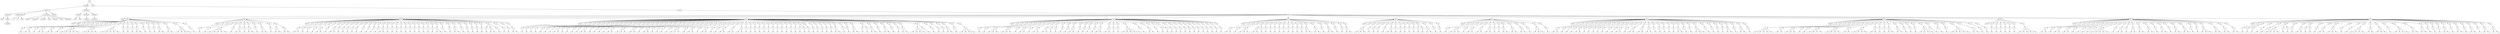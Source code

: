 digraph Tree {
	"t0" [label = "TEI"];
	"t1" [label = "teiHeader"];
	"t2" [label = "fileDesc"];
	"t3" [label = "titleStmt"];
	"t4" [label = "title"];
	"t5" [label = "author"];
	"t6" [label = "surname"];
	"t7" [label = "publicationStmt"];
	"t8" [label = "p"];
	"t9" [label = "p"];
	"t10" [label = "idno"];
	"t11" [label = "sourceDesc"];
	"t12" [label = "genre"];
	"t13" [label = "inspiration"];
	"t14" [label = "structure"];
	"t15" [label = "type"];
	"t16" [label = "periode"];
	"t17" [label = "taille"];
	"t18" [label = "permalien"];
	"t19" [label = "edStmt"];
	"t20" [label = "profileDesc"];
	"t21" [label = "creation"];
	"t22" [label = "date"];
	"t23" [label = "date"];
	"t24" [label = "langUsage"];
	"t25" [label = "language"];
	"t26" [label = "textClass"];
	"t27" [label = "keywords"];
	"t28" [label = "term"];
	"t29" [label = "text"];
	"t30" [label = "body"];
	"t31" [label = "div1"];
	"t32" [label = "head"];
	"t33" [label = "div2"];
	"t34" [label = "head"];
	"t35" [label = "sp"];
	"t36" [label = "p"];
	"t37" [label = "s"];
	"t38" [label = "sp"];
	"t39" [label = "p"];
	"t40" [label = "s"];
	"t41" [label = "s"];
	"t42" [label = "sp"];
	"t43" [label = "p"];
	"t44" [label = "s"];
	"t45" [label = "sp"];
	"t46" [label = "p"];
	"t47" [label = "s"];
	"t48" [label = "s"];
	"t49" [label = "sp"];
	"t50" [label = "p"];
	"t51" [label = "s"];
	"t52" [label = "s"];
	"t53" [label = "sp"];
	"t54" [label = "p"];
	"t55" [label = "s"];
	"t56" [label = "sp"];
	"t57" [label = "p"];
	"t58" [label = "s"];
	"t59" [label = "s"];
	"t60" [label = "s"];
	"t61" [label = "s"];
	"t62" [label = "s"];
	"t63" [label = "sp"];
	"t64" [label = "p"];
	"t65" [label = "s"];
	"t66" [label = "s"];
	"t67" [label = "s"];
	"t68" [label = "s"];
	"t69" [label = "sp"];
	"t70" [label = "p"];
	"t71" [label = "s"];
	"t72" [label = "s"];
	"t73" [label = "s"];
	"t74" [label = "s"];
	"t75" [label = "s"];
	"t76" [label = "sp"];
	"t77" [label = "p"];
	"t78" [label = "s"];
	"t79" [label = "sp"];
	"t80" [label = "p"];
	"t81" [label = "s"];
	"t82" [label = "sp"];
	"t83" [label = "p"];
	"t84" [label = "s"];
	"t85" [label = "sp"];
	"t86" [label = "p"];
	"t87" [label = "s"];
	"t88" [label = "s"];
	"t89" [label = "sp"];
	"t90" [label = "p"];
	"t91" [label = "s"];
	"t92" [label = "sp"];
	"t93" [label = "p"];
	"t94" [label = "s"];
	"t95" [label = "sp"];
	"t96" [label = "p"];
	"t97" [label = "s"];
	"t98" [label = "sp"];
	"t99" [label = "p"];
	"t100" [label = "s"];
	"t101" [label = "s"];
	"t102" [label = "sp"];
	"t103" [label = "p"];
	"t104" [label = "s"];
	"t105" [label = "s"];
	"t106" [label = "sp"];
	"t107" [label = "p"];
	"t108" [label = "s"];
	"t109" [label = "s"];
	"t110" [label = "s"];
	"t111" [label = "s"];
	"t112" [label = "sp"];
	"t113" [label = "p"];
	"t114" [label = "s"];
	"t115" [label = "div2"];
	"t116" [label = "head"];
	"t117" [label = "sp"];
	"t118" [label = "p"];
	"t119" [label = "s"];
	"t120" [label = "sp"];
	"t121" [label = "p"];
	"t122" [label = "s"];
	"t123" [label = "sp"];
	"t124" [label = "p"];
	"t125" [label = "s"];
	"t126" [label = "s"];
	"t127" [label = "s"];
	"t128" [label = "s"];
	"t129" [label = "s"];
	"t130" [label = "sp"];
	"t131" [label = "p"];
	"t132" [label = "s"];
	"t133" [label = "sp"];
	"t134" [label = "p"];
	"t135" [label = "s"];
	"t136" [label = "s"];
	"t137" [label = "sp"];
	"t138" [label = "p"];
	"t139" [label = "s"];
	"t140" [label = "sp"];
	"t141" [label = "p"];
	"t142" [label = "s"];
	"t143" [label = "s"];
	"t144" [label = "sp"];
	"t145" [label = "p"];
	"t146" [label = "s"];
	"t147" [label = "sp"];
	"t148" [label = "p"];
	"t149" [label = "s"];
	"t150" [label = "s"];
	"t151" [label = "sp"];
	"t152" [label = "p"];
	"t153" [label = "s"];
	"t154" [label = "sp"];
	"t155" [label = "p"];
	"t156" [label = "s"];
	"t157" [label = "s"];
	"t158" [label = "p"];
	"t159" [label = "s"];
	"t160" [label = "s"];
	"t161" [label = "div2"];
	"t162" [label = "head"];
	"t163" [label = "sp"];
	"t164" [label = "p"];
	"t165" [label = "s"];
	"t166" [label = "s"];
	"t167" [label = "sp"];
	"t168" [label = "p"];
	"t169" [label = "s"];
	"t170" [label = "sp"];
	"t171" [label = "p"];
	"t172" [label = "s"];
	"t173" [label = "sp"];
	"t174" [label = "p"];
	"t175" [label = "s"];
	"t176" [label = "sp"];
	"t177" [label = "p"];
	"t178" [label = "s"];
	"t179" [label = "s"];
	"t180" [label = "sp"];
	"t181" [label = "p"];
	"t182" [label = "s"];
	"t183" [label = "sp"];
	"t184" [label = "p"];
	"t185" [label = "s"];
	"t186" [label = "s"];
	"t187" [label = "sp"];
	"t188" [label = "p"];
	"t189" [label = "s"];
	"t190" [label = "sp"];
	"t191" [label = "p"];
	"t192" [label = "s"];
	"t193" [label = "sp"];
	"t194" [label = "p"];
	"t195" [label = "s"];
	"t196" [label = "sp"];
	"t197" [label = "p"];
	"t198" [label = "s"];
	"t199" [label = "sp"];
	"t200" [label = "p"];
	"t201" [label = "s"];
	"t202" [label = "sp"];
	"t203" [label = "p"];
	"t204" [label = "s"];
	"t205" [label = "sp"];
	"t206" [label = "p"];
	"t207" [label = "s"];
	"t208" [label = "sp"];
	"t209" [label = "p"];
	"t210" [label = "s"];
	"t211" [label = "sp"];
	"t212" [label = "p"];
	"t213" [label = "s"];
	"t214" [label = "sp"];
	"t215" [label = "p"];
	"t216" [label = "s"];
	"t217" [label = "s"];
	"t218" [label = "sp"];
	"t219" [label = "p"];
	"t220" [label = "s"];
	"t221" [label = "sp"];
	"t222" [label = "p"];
	"t223" [label = "s"];
	"t224" [label = "sp"];
	"t225" [label = "p"];
	"t226" [label = "s"];
	"t227" [label = "sp"];
	"t228" [label = "p"];
	"t229" [label = "s"];
	"t230" [label = "sp"];
	"t231" [label = "p"];
	"t232" [label = "s"];
	"t233" [label = "sp"];
	"t234" [label = "p"];
	"t235" [label = "s"];
	"t236" [label = "sp"];
	"t237" [label = "p"];
	"t238" [label = "s"];
	"t239" [label = "sp"];
	"t240" [label = "p"];
	"t241" [label = "s"];
	"t242" [label = "sp"];
	"t243" [label = "p"];
	"t244" [label = "s"];
	"t245" [label = "sp"];
	"t246" [label = "p"];
	"t247" [label = "s"];
	"t248" [label = "sp"];
	"t249" [label = "p"];
	"t250" [label = "s"];
	"t251" [label = "sp"];
	"t252" [label = "p"];
	"t253" [label = "s"];
	"t254" [label = "s"];
	"t255" [label = "sp"];
	"t256" [label = "p"];
	"t257" [label = "s"];
	"t258" [label = "sp"];
	"t259" [label = "p"];
	"t260" [label = "s"];
	"t261" [label = "sp"];
	"t262" [label = "p"];
	"t263" [label = "s"];
	"t264" [label = "s"];
	"t265" [label = "sp"];
	"t266" [label = "p"];
	"t267" [label = "s"];
	"t268" [label = "sp"];
	"t269" [label = "p"];
	"t270" [label = "s"];
	"t271" [label = "sp"];
	"t272" [label = "p"];
	"t273" [label = "s"];
	"t274" [label = "sp"];
	"t275" [label = "p"];
	"t276" [label = "s"];
	"t277" [label = "sp"];
	"t278" [label = "p"];
	"t279" [label = "s"];
	"t280" [label = "sp"];
	"t281" [label = "p"];
	"t282" [label = "s"];
	"t283" [label = "p"];
	"t284" [label = "s"];
	"t285" [label = "s"];
	"t286" [label = "p"];
	"t287" [label = "s"];
	"t288" [label = "sp"];
	"t289" [label = "p"];
	"t290" [label = "s"];
	"t291" [label = "sp"];
	"t292" [label = "p"];
	"t293" [label = "s"];
	"t294" [label = "sp"];
	"t295" [label = "p"];
	"t296" [label = "s"];
	"t297" [label = "s"];
	"t298" [label = "div2"];
	"t299" [label = "head"];
	"t300" [label = "sp"];
	"t301" [label = "p"];
	"t302" [label = "s"];
	"t303" [label = "sp"];
	"t304" [label = "p"];
	"t305" [label = "s"];
	"t306" [label = "sp"];
	"t307" [label = "p"];
	"t308" [label = "s"];
	"t309" [label = "sp"];
	"t310" [label = "p"];
	"t311" [label = "s"];
	"t312" [label = "sp"];
	"t313" [label = "p"];
	"t314" [label = "s"];
	"t315" [label = "sp"];
	"t316" [label = "p"];
	"t317" [label = "s"];
	"t318" [label = "sp"];
	"t319" [label = "p"];
	"t320" [label = "s"];
	"t321" [label = "sp"];
	"t322" [label = "p"];
	"t323" [label = "s"];
	"t324" [label = "s"];
	"t325" [label = "sp"];
	"t326" [label = "p"];
	"t327" [label = "s"];
	"t328" [label = "sp"];
	"t329" [label = "p"];
	"t330" [label = "s"];
	"t331" [label = "sp"];
	"t332" [label = "p"];
	"t333" [label = "s"];
	"t334" [label = "sp"];
	"t335" [label = "p"];
	"t336" [label = "s"];
	"t337" [label = "sp"];
	"t338" [label = "p"];
	"t339" [label = "s"];
	"t340" [label = "s"];
	"t341" [label = "sp"];
	"t342" [label = "p"];
	"t343" [label = "s"];
	"t344" [label = "sp"];
	"t345" [label = "p"];
	"t346" [label = "s"];
	"t347" [label = "sp"];
	"t348" [label = "p"];
	"t349" [label = "s"];
	"t350" [label = "sp"];
	"t351" [label = "p"];
	"t352" [label = "s"];
	"t353" [label = "sp"];
	"t354" [label = "p"];
	"t355" [label = "s"];
	"t356" [label = "s"];
	"t357" [label = "sp"];
	"t358" [label = "p"];
	"t359" [label = "s"];
	"t360" [label = "s"];
	"t361" [label = "s"];
	"t362" [label = "sp"];
	"t363" [label = "p"];
	"t364" [label = "s"];
	"t365" [label = "s"];
	"t366" [label = "sp"];
	"t367" [label = "p"];
	"t368" [label = "s"];
	"t369" [label = "sp"];
	"t370" [label = "p"];
	"t371" [label = "s"];
	"t372" [label = "s"];
	"t373" [label = "sp"];
	"t374" [label = "p"];
	"t375" [label = "s"];
	"t376" [label = "sp"];
	"t377" [label = "p"];
	"t378" [label = "s"];
	"t379" [label = "sp"];
	"t380" [label = "p"];
	"t381" [label = "s"];
	"t382" [label = "sp"];
	"t383" [label = "p"];
	"t384" [label = "s"];
	"t385" [label = "sp"];
	"t386" [label = "p"];
	"t387" [label = "s"];
	"t388" [label = "s"];
	"t389" [label = "s"];
	"t390" [label = "sp"];
	"t391" [label = "p"];
	"t392" [label = "s"];
	"t393" [label = "sp"];
	"t394" [label = "p"];
	"t395" [label = "s"];
	"t396" [label = "s"];
	"t397" [label = "sp"];
	"t398" [label = "p"];
	"t399" [label = "s"];
	"t400" [label = "sp"];
	"t401" [label = "p"];
	"t402" [label = "s"];
	"t403" [label = "s"];
	"t404" [label = "sp"];
	"t405" [label = "p"];
	"t406" [label = "s"];
	"t407" [label = "sp"];
	"t408" [label = "p"];
	"t409" [label = "s"];
	"t410" [label = "sp"];
	"t411" [label = "p"];
	"t412" [label = "s"];
	"t413" [label = "s"];
	"t414" [label = "sp"];
	"t415" [label = "p"];
	"t416" [label = "s"];
	"t417" [label = "s"];
	"t418" [label = "sp"];
	"t419" [label = "p"];
	"t420" [label = "s"];
	"t421" [label = "s"];
	"t422" [label = "sp"];
	"t423" [label = "p"];
	"t424" [label = "s"];
	"t425" [label = "sp"];
	"t426" [label = "p"];
	"t427" [label = "s"];
	"t428" [label = "sp"];
	"t429" [label = "p"];
	"t430" [label = "s"];
	"t431" [label = "sp"];
	"t432" [label = "p"];
	"t433" [label = "s"];
	"t434" [label = "sp"];
	"t435" [label = "p"];
	"t436" [label = "s"];
	"t437" [label = "sp"];
	"t438" [label = "p"];
	"t439" [label = "s"];
	"t440" [label = "sp"];
	"t441" [label = "p"];
	"t442" [label = "s"];
	"t443" [label = "sp"];
	"t444" [label = "p"];
	"t445" [label = "s"];
	"t446" [label = "sp"];
	"t447" [label = "p"];
	"t448" [label = "s"];
	"t449" [label = "sp"];
	"t450" [label = "p"];
	"t451" [label = "s"];
	"t452" [label = "sp"];
	"t453" [label = "p"];
	"t454" [label = "s"];
	"t455" [label = "sp"];
	"t456" [label = "p"];
	"t457" [label = "s"];
	"t458" [label = "sp"];
	"t459" [label = "p"];
	"t460" [label = "s"];
	"t461" [label = "p"];
	"t462" [label = "s"];
	"t463" [label = "sp"];
	"t464" [label = "p"];
	"t465" [label = "s"];
	"t466" [label = "sp"];
	"t467" [label = "p"];
	"t468" [label = "s"];
	"t469" [label = "sp"];
	"t470" [label = "p"];
	"t471" [label = "s"];
	"t472" [label = "sp"];
	"t473" [label = "p"];
	"t474" [label = "s"];
	"t475" [label = "sp"];
	"t476" [label = "p"];
	"t477" [label = "s"];
	"t478" [label = "sp"];
	"t479" [label = "p"];
	"t480" [label = "s"];
	"t481" [label = "sp"];
	"t482" [label = "p"];
	"t483" [label = "s"];
	"t484" [label = "s"];
	"t485" [label = "sp"];
	"t486" [label = "p"];
	"t487" [label = "s"];
	"t488" [label = "sp"];
	"t489" [label = "p"];
	"t490" [label = "s"];
	"t491" [label = "sp"];
	"t492" [label = "p"];
	"t493" [label = "s"];
	"t494" [label = "s"];
	"t495" [label = "sp"];
	"t496" [label = "p"];
	"t497" [label = "s"];
	"t498" [label = "p"];
	"t499" [label = "s"];
	"t500" [label = "sp"];
	"t501" [label = "p"];
	"t502" [label = "s"];
	"t503" [label = "s"];
	"t504" [label = "sp"];
	"t505" [label = "p"];
	"t506" [label = "s"];
	"t507" [label = "sp"];
	"t508" [label = "p"];
	"t509" [label = "s"];
	"t510" [label = "s"];
	"t511" [label = "sp"];
	"t512" [label = "p"];
	"t513" [label = "s"];
	"t514" [label = "sp"];
	"t515" [label = "p"];
	"t516" [label = "s"];
	"t517" [label = "sp"];
	"t518" [label = "p"];
	"t519" [label = "s"];
	"t520" [label = "s"];
	"t521" [label = "sp"];
	"t522" [label = "p"];
	"t523" [label = "s"];
	"t524" [label = "s"];
	"t525" [label = "s"];
	"t526" [label = "s"];
	"t527" [label = "p"];
	"t528" [label = "s"];
	"t529" [label = "sp"];
	"t530" [label = "p"];
	"t531" [label = "s"];
	"t532" [label = "sp"];
	"t533" [label = "p"];
	"t534" [label = "s"];
	"t535" [label = "sp"];
	"t536" [label = "p"];
	"t537" [label = "s"];
	"t538" [label = "sp"];
	"t539" [label = "p"];
	"t540" [label = "s"];
	"t541" [label = "s"];
	"t542" [label = "sp"];
	"t543" [label = "p"];
	"t544" [label = "s"];
	"t545" [label = "sp"];
	"t546" [label = "p"];
	"t547" [label = "s"];
	"t548" [label = "s"];
	"t549" [label = "s"];
	"t550" [label = "s"];
	"t551" [label = "div2"];
	"t552" [label = "head"];
	"t553" [label = "sp"];
	"t554" [label = "p"];
	"t555" [label = "s"];
	"t556" [label = "sp"];
	"t557" [label = "p"];
	"t558" [label = "s"];
	"t559" [label = "sp"];
	"t560" [label = "p"];
	"t561" [label = "s"];
	"t562" [label = "s"];
	"t563" [label = "s"];
	"t564" [label = "sp"];
	"t565" [label = "p"];
	"t566" [label = "s"];
	"t567" [label = "s"];
	"t568" [label = "s"];
	"t569" [label = "sp"];
	"t570" [label = "p"];
	"t571" [label = "s"];
	"t572" [label = "sp"];
	"t573" [label = "p"];
	"t574" [label = "s"];
	"t575" [label = "s"];
	"t576" [label = "sp"];
	"t577" [label = "p"];
	"t578" [label = "s"];
	"t579" [label = "sp"];
	"t580" [label = "p"];
	"t581" [label = "s"];
	"t582" [label = "s"];
	"t583" [label = "sp"];
	"t584" [label = "p"];
	"t585" [label = "s"];
	"t586" [label = "s"];
	"t587" [label = "sp"];
	"t588" [label = "p"];
	"t589" [label = "s"];
	"t590" [label = "p"];
	"t591" [label = "s"];
	"t592" [label = "sp"];
	"t593" [label = "p"];
	"t594" [label = "s"];
	"t595" [label = "sp"];
	"t596" [label = "p"];
	"t597" [label = "s"];
	"t598" [label = "sp"];
	"t599" [label = "p"];
	"t600" [label = "s"];
	"t601" [label = "s"];
	"t602" [label = "sp"];
	"t603" [label = "p"];
	"t604" [label = "s"];
	"t605" [label = "sp"];
	"t606" [label = "p"];
	"t607" [label = "s"];
	"t608" [label = "sp"];
	"t609" [label = "p"];
	"t610" [label = "s"];
	"t611" [label = "sp"];
	"t612" [label = "p"];
	"t613" [label = "s"];
	"t614" [label = "sp"];
	"t615" [label = "p"];
	"t616" [label = "s"];
	"t617" [label = "s"];
	"t618" [label = "sp"];
	"t619" [label = "p"];
	"t620" [label = "s"];
	"t621" [label = "s"];
	"t622" [label = "sp"];
	"t623" [label = "p"];
	"t624" [label = "s"];
	"t625" [label = "sp"];
	"t626" [label = "p"];
	"t627" [label = "s"];
	"t628" [label = "sp"];
	"t629" [label = "p"];
	"t630" [label = "s"];
	"t631" [label = "s"];
	"t632" [label = "s"];
	"t633" [label = "s"];
	"t634" [label = "s"];
	"t635" [label = "sp"];
	"t636" [label = "p"];
	"t637" [label = "s"];
	"t638" [label = "sp"];
	"t639" [label = "p"];
	"t640" [label = "s"];
	"t641" [label = "s"];
	"t642" [label = "sp"];
	"t643" [label = "p"];
	"t644" [label = "s"];
	"t645" [label = "sp"];
	"t646" [label = "p"];
	"t647" [label = "s"];
	"t648" [label = "sp"];
	"t649" [label = "p"];
	"t650" [label = "s"];
	"t651" [label = "sp"];
	"t652" [label = "p"];
	"t653" [label = "s"];
	"t654" [label = "sp"];
	"t655" [label = "p"];
	"t656" [label = "s"];
	"t657" [label = "sp"];
	"t658" [label = "p"];
	"t659" [label = "s"];
	"t660" [label = "sp"];
	"t661" [label = "p"];
	"t662" [label = "s"];
	"t663" [label = "sp"];
	"t664" [label = "p"];
	"t665" [label = "s"];
	"t666" [label = "sp"];
	"t667" [label = "p"];
	"t668" [label = "s"];
	"t669" [label = "sp"];
	"t670" [label = "p"];
	"t671" [label = "s"];
	"t672" [label = "sp"];
	"t673" [label = "p"];
	"t674" [label = "s"];
	"t675" [label = "sp"];
	"t676" [label = "p"];
	"t677" [label = "s"];
	"t678" [label = "sp"];
	"t679" [label = "p"];
	"t680" [label = "s"];
	"t681" [label = "sp"];
	"t682" [label = "p"];
	"t683" [label = "s"];
	"t684" [label = "sp"];
	"t685" [label = "p"];
	"t686" [label = "s"];
	"t687" [label = "div2"];
	"t688" [label = "head"];
	"t689" [label = "sp"];
	"t690" [label = "p"];
	"t691" [label = "s"];
	"t692" [label = "s"];
	"t693" [label = "sp"];
	"t694" [label = "p"];
	"t695" [label = "s"];
	"t696" [label = "sp"];
	"t697" [label = "p"];
	"t698" [label = "s"];
	"t699" [label = "s"];
	"t700" [label = "s"];
	"t701" [label = "sp"];
	"t702" [label = "p"];
	"t703" [label = "s"];
	"t704" [label = "s"];
	"t705" [label = "p"];
	"t706" [label = "s"];
	"t707" [label = "sp"];
	"t708" [label = "p"];
	"t709" [label = "s"];
	"t710" [label = "sp"];
	"t711" [label = "p"];
	"t712" [label = "s"];
	"t713" [label = "sp"];
	"t714" [label = "p"];
	"t715" [label = "s"];
	"t716" [label = "sp"];
	"t717" [label = "p"];
	"t718" [label = "s"];
	"t719" [label = "sp"];
	"t720" [label = "p"];
	"t721" [label = "s"];
	"t722" [label = "sp"];
	"t723" [label = "p"];
	"t724" [label = "s"];
	"t725" [label = "sp"];
	"t726" [label = "p"];
	"t727" [label = "s"];
	"t728" [label = "sp"];
	"t729" [label = "p"];
	"t730" [label = "s"];
	"t731" [label = "sp"];
	"t732" [label = "p"];
	"t733" [label = "s"];
	"t734" [label = "sp"];
	"t735" [label = "p"];
	"t736" [label = "s"];
	"t737" [label = "s"];
	"t738" [label = "sp"];
	"t739" [label = "p"];
	"t740" [label = "s"];
	"t741" [label = "s"];
	"t742" [label = "sp"];
	"t743" [label = "p"];
	"t744" [label = "s"];
	"t745" [label = "sp"];
	"t746" [label = "p"];
	"t747" [label = "s"];
	"t748" [label = "s"];
	"t749" [label = "sp"];
	"t750" [label = "p"];
	"t751" [label = "s"];
	"t752" [label = "sp"];
	"t753" [label = "p"];
	"t754" [label = "s"];
	"t755" [label = "sp"];
	"t756" [label = "p"];
	"t757" [label = "s"];
	"t758" [label = "s"];
	"t759" [label = "div2"];
	"t760" [label = "head"];
	"t761" [label = "sp"];
	"t762" [label = "p"];
	"t763" [label = "s"];
	"t764" [label = "s"];
	"t765" [label = "s"];
	"t766" [label = "sp"];
	"t767" [label = "p"];
	"t768" [label = "s"];
	"t769" [label = "sp"];
	"t770" [label = "p"];
	"t771" [label = "s"];
	"t772" [label = "sp"];
	"t773" [label = "p"];
	"t774" [label = "s"];
	"t775" [label = "sp"];
	"t776" [label = "p"];
	"t777" [label = "s"];
	"t778" [label = "sp"];
	"t779" [label = "p"];
	"t780" [label = "s"];
	"t781" [label = "s"];
	"t782" [label = "sp"];
	"t783" [label = "p"];
	"t784" [label = "s"];
	"t785" [label = "sp"];
	"t786" [label = "p"];
	"t787" [label = "s"];
	"t788" [label = "sp"];
	"t789" [label = "p"];
	"t790" [label = "s"];
	"t791" [label = "sp"];
	"t792" [label = "p"];
	"t793" [label = "s"];
	"t794" [label = "sp"];
	"t795" [label = "p"];
	"t796" [label = "s"];
	"t797" [label = "sp"];
	"t798" [label = "p"];
	"t799" [label = "s"];
	"t800" [label = "p"];
	"t801" [label = "s"];
	"t802" [label = "sp"];
	"t803" [label = "p"];
	"t804" [label = "s"];
	"t805" [label = "s"];
	"t806" [label = "sp"];
	"t807" [label = "p"];
	"t808" [label = "s"];
	"t809" [label = "sp"];
	"t810" [label = "p"];
	"t811" [label = "s"];
	"t812" [label = "div2"];
	"t813" [label = "head"];
	"t814" [label = "sp"];
	"t815" [label = "p"];
	"t816" [label = "s"];
	"t817" [label = "sp"];
	"t818" [label = "p"];
	"t819" [label = "s"];
	"t820" [label = "s"];
	"t821" [label = "s"];
	"t822" [label = "sp"];
	"t823" [label = "p"];
	"t824" [label = "s"];
	"t825" [label = "sp"];
	"t826" [label = "p"];
	"t827" [label = "s"];
	"t828" [label = "s"];
	"t829" [label = "sp"];
	"t830" [label = "p"];
	"t831" [label = "s"];
	"t832" [label = "s"];
	"t833" [label = "sp"];
	"t834" [label = "p"];
	"t835" [label = "s"];
	"t836" [label = "s"];
	"t837" [label = "sp"];
	"t838" [label = "p"];
	"t839" [label = "s"];
	"t840" [label = "sp"];
	"t841" [label = "p"];
	"t842" [label = "s"];
	"t843" [label = "sp"];
	"t844" [label = "p"];
	"t845" [label = "s"];
	"t846" [label = "s"];
	"t847" [label = "sp"];
	"t848" [label = "p"];
	"t849" [label = "s"];
	"t850" [label = "s"];
	"t851" [label = "sp"];
	"t852" [label = "p"];
	"t853" [label = "s"];
	"t854" [label = "s"];
	"t855" [label = "sp"];
	"t856" [label = "p"];
	"t857" [label = "s"];
	"t858" [label = "sp"];
	"t859" [label = "p"];
	"t860" [label = "s"];
	"t861" [label = "s"];
	"t862" [label = "s"];
	"t863" [label = "sp"];
	"t864" [label = "p"];
	"t865" [label = "s"];
	"t866" [label = "div2"];
	"t867" [label = "head"];
	"t868" [label = "sp"];
	"t869" [label = "p"];
	"t870" [label = "s"];
	"t871" [label = "s"];
	"t872" [label = "sp"];
	"t873" [label = "p"];
	"t874" [label = "s"];
	"t875" [label = "sp"];
	"t876" [label = "p"];
	"t877" [label = "s"];
	"t878" [label = "sp"];
	"t879" [label = "p"];
	"t880" [label = "s"];
	"t881" [label = "sp"];
	"t882" [label = "p"];
	"t883" [label = "s"];
	"t884" [label = "s"];
	"t885" [label = "sp"];
	"t886" [label = "p"];
	"t887" [label = "s"];
	"t888" [label = "sp"];
	"t889" [label = "p"];
	"t890" [label = "s"];
	"t891" [label = "sp"];
	"t892" [label = "p"];
	"t893" [label = "s"];
	"t894" [label = "sp"];
	"t895" [label = "p"];
	"t896" [label = "s"];
	"t897" [label = "sp"];
	"t898" [label = "p"];
	"t899" [label = "s"];
	"t900" [label = "sp"];
	"t901" [label = "p"];
	"t902" [label = "s"];
	"t903" [label = "sp"];
	"t904" [label = "p"];
	"t905" [label = "s"];
	"t906" [label = "sp"];
	"t907" [label = "p"];
	"t908" [label = "s"];
	"t909" [label = "s"];
	"t910" [label = "sp"];
	"t911" [label = "p"];
	"t912" [label = "s"];
	"t913" [label = "sp"];
	"t914" [label = "p"];
	"t915" [label = "s"];
	"t916" [label = "s"];
	"t917" [label = "sp"];
	"t918" [label = "p"];
	"t919" [label = "s"];
	"t920" [label = "s"];
	"t921" [label = "sp"];
	"t922" [label = "p"];
	"t923" [label = "s"];
	"t924" [label = "s"];
	"t925" [label = "sp"];
	"t926" [label = "p"];
	"t927" [label = "s"];
	"t928" [label = "sp"];
	"t929" [label = "p"];
	"t930" [label = "s"];
	"t931" [label = "sp"];
	"t932" [label = "p"];
	"t933" [label = "s"];
	"t934" [label = "sp"];
	"t935" [label = "p"];
	"t936" [label = "s"];
	"t937" [label = "sp"];
	"t938" [label = "p"];
	"t939" [label = "s"];
	"t940" [label = "sp"];
	"t941" [label = "p"];
	"t942" [label = "s"];
	"t943" [label = "s"];
	"t944" [label = "sp"];
	"t945" [label = "p"];
	"t946" [label = "s"];
	"t947" [label = "sp"];
	"t948" [label = "p"];
	"t949" [label = "s"];
	"t950" [label = "sp"];
	"t951" [label = "p"];
	"t952" [label = "s"];
	"t953" [label = "s"];
	"t954" [label = "s"];
	"t955" [label = "sp"];
	"t956" [label = "p"];
	"t957" [label = "s"];
	"t958" [label = "sp"];
	"t959" [label = "p"];
	"t960" [label = "s"];
	"t961" [label = "sp"];
	"t962" [label = "p"];
	"t963" [label = "s"];
	"t964" [label = "sp"];
	"t965" [label = "p"];
	"t966" [label = "s"];
	"t967" [label = "sp"];
	"t968" [label = "p"];
	"t969" [label = "s"];
	"t970" [label = "s"];
	"t971" [label = "sp"];
	"t972" [label = "p"];
	"t973" [label = "s"];
	"t974" [label = "sp"];
	"t975" [label = "p"];
	"t976" [label = "s"];
	"t977" [label = "s"];
	"t978" [label = "sp"];
	"t979" [label = "p"];
	"t980" [label = "s"];
	"t981" [label = "div2"];
	"t982" [label = "head"];
	"t983" [label = "sp"];
	"t984" [label = "p"];
	"t985" [label = "s"];
	"t986" [label = "s"];
	"t987" [label = "s"];
	"t988" [label = "s"];
	"t989" [label = "s"];
	"t990" [label = "sp"];
	"t991" [label = "p"];
	"t992" [label = "s"];
	"t993" [label = "s"];
	"t994" [label = "sp"];
	"t995" [label = "p"];
	"t996" [label = "s"];
	"t997" [label = "s"];
	"t998" [label = "s"];
	"t999" [label = "sp"];
	"t1000" [label = "p"];
	"t1001" [label = "s"];
	"t1002" [label = "sp"];
	"t1003" [label = "p"];
	"t1004" [label = "s"];
	"t1005" [label = "sp"];
	"t1006" [label = "p"];
	"t1007" [label = "s"];
	"t1008" [label = "s"];
	"t1009" [label = "s"];
	"t1010" [label = "s"];
	"t1011" [label = "sp"];
	"t1012" [label = "p"];
	"t1013" [label = "s"];
	"t1014" [label = "s"];
	"t1015" [label = "s"];
	"t1016" [label = "s"];
	"t1017" [label = "sp"];
	"t1018" [label = "p"];
	"t1019" [label = "s"];
	"t1020" [label = "s"];
	"t1021" [label = "sp"];
	"t1022" [label = "p"];
	"t1023" [label = "s"];
	"t1024" [label = "s"];
	"t1025" [label = "s"];
	"t1026" [label = "s"];
	"t1027" [label = "sp"];
	"t1028" [label = "p"];
	"t1029" [label = "s"];
	"t1030" [label = "s"];
	"t1031" [label = "sp"];
	"t1032" [label = "p"];
	"t1033" [label = "s"];
	"t1034" [label = "sp"];
	"t1035" [label = "p"];
	"t1036" [label = "s"];
	"t1037" [label = "sp"];
	"t1038" [label = "p"];
	"t1039" [label = "s"];
	"t1040" [label = "s"];
	"t1041" [label = "sp"];
	"t1042" [label = "p"];
	"t1043" [label = "s"];
	"t1044" [label = "s"];
	"t1045" [label = "sp"];
	"t1046" [label = "p"];
	"t1047" [label = "s"];
	"t1048" [label = "sp"];
	"t1049" [label = "p"];
	"t1050" [label = "s"];
	"t1051" [label = "sp"];
	"t1052" [label = "p"];
	"t1053" [label = "s"];
	"t1054" [label = "sp"];
	"t1055" [label = "p"];
	"t1056" [label = "s"];
	"t1057" [label = "s"];
	"t1058" [label = "s"];
	"t1059" [label = "s"];
	"t1060" [label = "sp"];
	"t1061" [label = "p"];
	"t1062" [label = "s"];
	"t1063" [label = "sp"];
	"t1064" [label = "p"];
	"t1065" [label = "s"];
	"t1066" [label = "sp"];
	"t1067" [label = "p"];
	"t1068" [label = "s"];
	"t1069" [label = "sp"];
	"t1070" [label = "p"];
	"t1071" [label = "s"];
	"t1072" [label = "s"];
	"t1073" [label = "s"];
	"t1074" [label = "s"];
	"t1075" [label = "s"];
	"t1076" [label = "sp"];
	"t1077" [label = "p"];
	"t1078" [label = "s"];
	"t1079" [label = "s"];
	"t1080" [label = "sp"];
	"t1081" [label = "p"];
	"t1082" [label = "s"];
	"t1083" [label = "sp"];
	"t1084" [label = "p"];
	"t1085" [label = "s"];
	"t1086" [label = "div2"];
	"t1087" [label = "head"];
	"t1088" [label = "sp"];
	"t1089" [label = "p"];
	"t1090" [label = "s"];
	"t1091" [label = "sp"];
	"t1092" [label = "p"];
	"t1093" [label = "s"];
	"t1094" [label = "sp"];
	"t1095" [label = "p"];
	"t1096" [label = "s"];
	"t1097" [label = "sp"];
	"t1098" [label = "p"];
	"t1099" [label = "s"];
	"t1100" [label = "sp"];
	"t1101" [label = "p"];
	"t1102" [label = "s"];
	"t1103" [label = "sp"];
	"t1104" [label = "p"];
	"t1105" [label = "s"];
	"t1106" [label = "sp"];
	"t1107" [label = "p"];
	"t1108" [label = "s"];
	"t1109" [label = "s"];
	"t1110" [label = "s"];
	"t1111" [label = "s"];
	"t1112" [label = "s"];
	"t1113" [label = "div2"];
	"t1114" [label = "head"];
	"t1115" [label = "sp"];
	"t1116" [label = "p"];
	"t1117" [label = "s"];
	"t1118" [label = "s"];
	"t1119" [label = "sp"];
	"t1120" [label = "p"];
	"t1121" [label = "s"];
	"t1122" [label = "sp"];
	"t1123" [label = "p"];
	"t1124" [label = "s"];
	"t1125" [label = "s"];
	"t1126" [label = "sp"];
	"t1127" [label = "p"];
	"t1128" [label = "s"];
	"t1129" [label = "s"];
	"t1130" [label = "sp"];
	"t1131" [label = "p"];
	"t1132" [label = "s"];
	"t1133" [label = "sp"];
	"t1134" [label = "p"];
	"t1135" [label = "s"];
	"t1136" [label = "sp"];
	"t1137" [label = "p"];
	"t1138" [label = "s"];
	"t1139" [label = "sp"];
	"t1140" [label = "p"];
	"t1141" [label = "s"];
	"t1142" [label = "sp"];
	"t1143" [label = "p"];
	"t1144" [label = "s"];
	"t1145" [label = "s"];
	"t1146" [label = "s"];
	"t1147" [label = "s"];
	"t1148" [label = "s"];
	"t1149" [label = "sp"];
	"t1150" [label = "p"];
	"t1151" [label = "s"];
	"t1152" [label = "sp"];
	"t1153" [label = "p"];
	"t1154" [label = "s"];
	"t1155" [label = "s"];
	"t1156" [label = "sp"];
	"t1157" [label = "p"];
	"t1158" [label = "s"];
	"t1159" [label = "sp"];
	"t1160" [label = "p"];
	"t1161" [label = "s"];
	"t1162" [label = "s"];
	"t1163" [label = "sp"];
	"t1164" [label = "p"];
	"t1165" [label = "s"];
	"t1166" [label = "s"];
	"t1167" [label = "sp"];
	"t1168" [label = "p"];
	"t1169" [label = "s"];
	"t1170" [label = "s"];
	"t1171" [label = "sp"];
	"t1172" [label = "p"];
	"t1173" [label = "s"];
	"t1174" [label = "sp"];
	"t1175" [label = "p"];
	"t1176" [label = "s"];
	"t1177" [label = "s"];
	"t1178" [label = "sp"];
	"t1179" [label = "p"];
	"t1180" [label = "s"];
	"t1181" [label = "sp"];
	"t1182" [label = "p"];
	"t1183" [label = "s"];
	"t1184" [label = "s"];
	"t1185" [label = "sp"];
	"t1186" [label = "p"];
	"t1187" [label = "s"];
	"t1188" [label = "s"];
	"t1189" [label = "sp"];
	"t1190" [label = "p"];
	"t1191" [label = "s"];
	"t1192" [label = "sp"];
	"t1193" [label = "p"];
	"t1194" [label = "s"];
	"t1195" [label = "sp"];
	"t1196" [label = "p"];
	"t1197" [label = "s"];
	"t1198" [label = "s"];
	"t1199" [label = "s"];
	"t1200" [label = "sp"];
	"t1201" [label = "p"];
	"t1202" [label = "s"];
	"t1203" [label = "s"];
	"t1204" [label = "sp"];
	"t1205" [label = "p"];
	"t1206" [label = "s"];
	"t1207" [label = "s"];
	"t1208" [label = "sp"];
	"t1209" [label = "p"];
	"t1210" [label = "s"];
	"t1211" [label = "s"];
	"t1212" [label = "div2"];
	"t1213" [label = "head"];
	"t1214" [label = "sp"];
	"t1215" [label = "p"];
	"t1216" [label = "s"];
	"t1217" [label = "sp"];
	"t1218" [label = "p"];
	"t1219" [label = "s"];
	"t1220" [label = "p"];
	"t1221" [label = "s"];
	"t1222" [label = "sp"];
	"t1223" [label = "p"];
	"t1224" [label = "s"];
	"t1225" [label = "sp"];
	"t1226" [label = "p"];
	"t1227" [label = "s"];
	"t1228" [label = "sp"];
	"t1229" [label = "p"];
	"t1230" [label = "s"];
	"t1231" [label = "s"];
	"t1232" [label = "s"];
	"t1233" [label = "s"];
	"t1234" [label = "p"];
	"t1235" [label = "s"];
	"t1236" [label = "p"];
	"t1237" [label = "s"];
	"t1238" [label = "sp"];
	"t1239" [label = "p"];
	"t1240" [label = "s"];
	"t1241" [label = "sp"];
	"t1242" [label = "p"];
	"t1243" [label = "s"];
	"t1244" [label = "s"];
	"t1245" [label = "sp"];
	"t1246" [label = "p"];
	"t1247" [label = "s"];
	"t1248" [label = "p"];
	"t1249" [label = "s"];
	"t1250" [label = "sp"];
	"t1251" [label = "p"];
	"t1252" [label = "s"];
	"t1253" [label = "sp"];
	"t1254" [label = "p"];
	"t1255" [label = "s"];
	"t1256" [label = "s"];
	"t1257" [label = "sp"];
	"t1258" [label = "p"];
	"t1259" [label = "s"];
	"t1260" [label = "s"];
	"t1261" [label = "s"];
	"t1262" [label = "sp"];
	"t1263" [label = "p"];
	"t1264" [label = "s"];
	"t1265" [label = "sp"];
	"t1266" [label = "p"];
	"t1267" [label = "s"];
	"t1268" [label = "sp"];
	"t1269" [label = "p"];
	"t1270" [label = "s"];
	"t1271" [label = "s"];
	"t1272" [label = "s"];
	"t1273" [label = "s"];
	"t1274" [label = "sp"];
	"t1275" [label = "p"];
	"t1276" [label = "s"];
	"t1277" [label = "s"];
	"t1278" [label = "sp"];
	"t1279" [label = "p"];
	"t1280" [label = "s"];
	"t1281" [label = "s"];
	"t1282" [label = "s"];
	"t1283" [label = "sp"];
	"t1284" [label = "p"];
	"t1285" [label = "s"];
	"t1286" [label = "sp"];
	"t1287" [label = "p"];
	"t1288" [label = "s"];
	"t1289" [label = "s"];
	"t1290" [label = "s"];
	"t1291" [label = "s"];
	"t1292" [label = "sp"];
	"t1293" [label = "p"];
	"t1294" [label = "s"];
	"t1295" [label = "s"];
	"t1296" [label = "sp"];
	"t1297" [label = "p"];
	"t1298" [label = "s"];
	"t1299" [label = "s"];
	"t1300" [label = "sp"];
	"t1301" [label = "p"];
	"t1302" [label = "s"];
	"t1303" [label = "sp"];
	"t1304" [label = "p"];
	"t1305" [label = "s"];
	"t1306" [label = "sp"];
	"t1307" [label = "p"];
	"t1308" [label = "s"];
	"t1309" [label = "sp"];
	"t1310" [label = "p"];
	"t1311" [label = "s"];
	"t1312" [label = "s"];
	"t1313" [label = "sp"];
	"t1314" [label = "p"];
	"t1315" [label = "s"];
	"t1316" [label = "sp"];
	"t1317" [label = "p"];
	"t1318" [label = "s"];
	"t1319" [label = "s"];
	"t1320" [label = "sp"];
	"t1321" [label = "p"];
	"t1322" [label = "s"];
	"t1323" [label = "sp"];
	"t1324" [label = "p"];
	"t1325" [label = "s"];
	"t1326" [label = "s"];
	"t1327" [label = "sp"];
	"t1328" [label = "p"];
	"t1329" [label = "s"];
	"t1330" [label = "sp"];
	"t1331" [label = "p"];
	"t1332" [label = "s"];
	"t1333" [label = "s"];
	"t1334" [label = "sp"];
	"t1335" [label = "p"];
	"t1336" [label = "s"];
	"t1337" [label = "s"];
	"t0" -> "t1";
	"t1" -> "t2";
	"t2" -> "t3";
	"t3" -> "t4";
	"t3" -> "t5";
	"t5" -> "t6";
	"t2" -> "t7";
	"t7" -> "t8";
	"t7" -> "t9";
	"t7" -> "t10";
	"t2" -> "t11";
	"t11" -> "t12";
	"t11" -> "t13";
	"t11" -> "t14";
	"t11" -> "t15";
	"t11" -> "t16";
	"t11" -> "t17";
	"t11" -> "t18";
	"t2" -> "t19";
	"t1" -> "t20";
	"t20" -> "t21";
	"t21" -> "t22";
	"t21" -> "t23";
	"t20" -> "t24";
	"t24" -> "t25";
	"t20" -> "t26";
	"t26" -> "t27";
	"t27" -> "t28";
	"t0" -> "t29";
	"t29" -> "t30";
	"t30" -> "t31";
	"t31" -> "t32";
	"t31" -> "t33";
	"t33" -> "t34";
	"t33" -> "t35";
	"t35" -> "t36";
	"t36" -> "t37";
	"t33" -> "t38";
	"t38" -> "t39";
	"t39" -> "t40";
	"t39" -> "t41";
	"t33" -> "t42";
	"t42" -> "t43";
	"t43" -> "t44";
	"t33" -> "t45";
	"t45" -> "t46";
	"t46" -> "t47";
	"t46" -> "t48";
	"t33" -> "t49";
	"t49" -> "t50";
	"t50" -> "t51";
	"t50" -> "t52";
	"t33" -> "t53";
	"t53" -> "t54";
	"t54" -> "t55";
	"t33" -> "t56";
	"t56" -> "t57";
	"t57" -> "t58";
	"t57" -> "t59";
	"t57" -> "t60";
	"t57" -> "t61";
	"t57" -> "t62";
	"t33" -> "t63";
	"t63" -> "t64";
	"t64" -> "t65";
	"t64" -> "t66";
	"t64" -> "t67";
	"t64" -> "t68";
	"t33" -> "t69";
	"t69" -> "t70";
	"t70" -> "t71";
	"t70" -> "t72";
	"t70" -> "t73";
	"t70" -> "t74";
	"t70" -> "t75";
	"t33" -> "t76";
	"t76" -> "t77";
	"t77" -> "t78";
	"t33" -> "t79";
	"t79" -> "t80";
	"t80" -> "t81";
	"t33" -> "t82";
	"t82" -> "t83";
	"t83" -> "t84";
	"t33" -> "t85";
	"t85" -> "t86";
	"t86" -> "t87";
	"t86" -> "t88";
	"t33" -> "t89";
	"t89" -> "t90";
	"t90" -> "t91";
	"t33" -> "t92";
	"t92" -> "t93";
	"t93" -> "t94";
	"t33" -> "t95";
	"t95" -> "t96";
	"t96" -> "t97";
	"t33" -> "t98";
	"t98" -> "t99";
	"t99" -> "t100";
	"t99" -> "t101";
	"t33" -> "t102";
	"t102" -> "t103";
	"t103" -> "t104";
	"t103" -> "t105";
	"t33" -> "t106";
	"t106" -> "t107";
	"t107" -> "t108";
	"t107" -> "t109";
	"t107" -> "t110";
	"t107" -> "t111";
	"t33" -> "t112";
	"t112" -> "t113";
	"t113" -> "t114";
	"t31" -> "t115";
	"t115" -> "t116";
	"t115" -> "t117";
	"t117" -> "t118";
	"t118" -> "t119";
	"t115" -> "t120";
	"t120" -> "t121";
	"t121" -> "t122";
	"t115" -> "t123";
	"t123" -> "t124";
	"t124" -> "t125";
	"t124" -> "t126";
	"t124" -> "t127";
	"t124" -> "t128";
	"t124" -> "t129";
	"t115" -> "t130";
	"t130" -> "t131";
	"t131" -> "t132";
	"t115" -> "t133";
	"t133" -> "t134";
	"t134" -> "t135";
	"t134" -> "t136";
	"t115" -> "t137";
	"t137" -> "t138";
	"t138" -> "t139";
	"t115" -> "t140";
	"t140" -> "t141";
	"t141" -> "t142";
	"t141" -> "t143";
	"t115" -> "t144";
	"t144" -> "t145";
	"t145" -> "t146";
	"t115" -> "t147";
	"t147" -> "t148";
	"t148" -> "t149";
	"t148" -> "t150";
	"t115" -> "t151";
	"t151" -> "t152";
	"t152" -> "t153";
	"t115" -> "t154";
	"t154" -> "t155";
	"t155" -> "t156";
	"t155" -> "t157";
	"t154" -> "t158";
	"t158" -> "t159";
	"t158" -> "t160";
	"t31" -> "t161";
	"t161" -> "t162";
	"t161" -> "t163";
	"t163" -> "t164";
	"t164" -> "t165";
	"t164" -> "t166";
	"t161" -> "t167";
	"t167" -> "t168";
	"t168" -> "t169";
	"t161" -> "t170";
	"t170" -> "t171";
	"t171" -> "t172";
	"t161" -> "t173";
	"t173" -> "t174";
	"t174" -> "t175";
	"t161" -> "t176";
	"t176" -> "t177";
	"t177" -> "t178";
	"t177" -> "t179";
	"t161" -> "t180";
	"t180" -> "t181";
	"t181" -> "t182";
	"t161" -> "t183";
	"t183" -> "t184";
	"t184" -> "t185";
	"t184" -> "t186";
	"t161" -> "t187";
	"t187" -> "t188";
	"t188" -> "t189";
	"t161" -> "t190";
	"t190" -> "t191";
	"t191" -> "t192";
	"t161" -> "t193";
	"t193" -> "t194";
	"t194" -> "t195";
	"t161" -> "t196";
	"t196" -> "t197";
	"t197" -> "t198";
	"t161" -> "t199";
	"t199" -> "t200";
	"t200" -> "t201";
	"t161" -> "t202";
	"t202" -> "t203";
	"t203" -> "t204";
	"t161" -> "t205";
	"t205" -> "t206";
	"t206" -> "t207";
	"t161" -> "t208";
	"t208" -> "t209";
	"t209" -> "t210";
	"t161" -> "t211";
	"t211" -> "t212";
	"t212" -> "t213";
	"t161" -> "t214";
	"t214" -> "t215";
	"t215" -> "t216";
	"t215" -> "t217";
	"t161" -> "t218";
	"t218" -> "t219";
	"t219" -> "t220";
	"t161" -> "t221";
	"t221" -> "t222";
	"t222" -> "t223";
	"t161" -> "t224";
	"t224" -> "t225";
	"t225" -> "t226";
	"t161" -> "t227";
	"t227" -> "t228";
	"t228" -> "t229";
	"t161" -> "t230";
	"t230" -> "t231";
	"t231" -> "t232";
	"t161" -> "t233";
	"t233" -> "t234";
	"t234" -> "t235";
	"t161" -> "t236";
	"t236" -> "t237";
	"t237" -> "t238";
	"t161" -> "t239";
	"t239" -> "t240";
	"t240" -> "t241";
	"t161" -> "t242";
	"t242" -> "t243";
	"t243" -> "t244";
	"t161" -> "t245";
	"t245" -> "t246";
	"t246" -> "t247";
	"t161" -> "t248";
	"t248" -> "t249";
	"t249" -> "t250";
	"t161" -> "t251";
	"t251" -> "t252";
	"t252" -> "t253";
	"t252" -> "t254";
	"t161" -> "t255";
	"t255" -> "t256";
	"t256" -> "t257";
	"t161" -> "t258";
	"t258" -> "t259";
	"t259" -> "t260";
	"t161" -> "t261";
	"t261" -> "t262";
	"t262" -> "t263";
	"t262" -> "t264";
	"t161" -> "t265";
	"t265" -> "t266";
	"t266" -> "t267";
	"t161" -> "t268";
	"t268" -> "t269";
	"t269" -> "t270";
	"t161" -> "t271";
	"t271" -> "t272";
	"t272" -> "t273";
	"t161" -> "t274";
	"t274" -> "t275";
	"t275" -> "t276";
	"t161" -> "t277";
	"t277" -> "t278";
	"t278" -> "t279";
	"t161" -> "t280";
	"t280" -> "t281";
	"t281" -> "t282";
	"t280" -> "t283";
	"t283" -> "t284";
	"t283" -> "t285";
	"t280" -> "t286";
	"t286" -> "t287";
	"t161" -> "t288";
	"t288" -> "t289";
	"t289" -> "t290";
	"t161" -> "t291";
	"t291" -> "t292";
	"t292" -> "t293";
	"t161" -> "t294";
	"t294" -> "t295";
	"t295" -> "t296";
	"t295" -> "t297";
	"t31" -> "t298";
	"t298" -> "t299";
	"t298" -> "t300";
	"t300" -> "t301";
	"t301" -> "t302";
	"t298" -> "t303";
	"t303" -> "t304";
	"t304" -> "t305";
	"t298" -> "t306";
	"t306" -> "t307";
	"t307" -> "t308";
	"t298" -> "t309";
	"t309" -> "t310";
	"t310" -> "t311";
	"t298" -> "t312";
	"t312" -> "t313";
	"t313" -> "t314";
	"t298" -> "t315";
	"t315" -> "t316";
	"t316" -> "t317";
	"t298" -> "t318";
	"t318" -> "t319";
	"t319" -> "t320";
	"t298" -> "t321";
	"t321" -> "t322";
	"t322" -> "t323";
	"t322" -> "t324";
	"t298" -> "t325";
	"t325" -> "t326";
	"t326" -> "t327";
	"t298" -> "t328";
	"t328" -> "t329";
	"t329" -> "t330";
	"t298" -> "t331";
	"t331" -> "t332";
	"t332" -> "t333";
	"t298" -> "t334";
	"t334" -> "t335";
	"t335" -> "t336";
	"t298" -> "t337";
	"t337" -> "t338";
	"t338" -> "t339";
	"t338" -> "t340";
	"t298" -> "t341";
	"t341" -> "t342";
	"t342" -> "t343";
	"t298" -> "t344";
	"t344" -> "t345";
	"t345" -> "t346";
	"t298" -> "t347";
	"t347" -> "t348";
	"t348" -> "t349";
	"t298" -> "t350";
	"t350" -> "t351";
	"t351" -> "t352";
	"t298" -> "t353";
	"t353" -> "t354";
	"t354" -> "t355";
	"t354" -> "t356";
	"t298" -> "t357";
	"t357" -> "t358";
	"t358" -> "t359";
	"t358" -> "t360";
	"t358" -> "t361";
	"t298" -> "t362";
	"t362" -> "t363";
	"t363" -> "t364";
	"t363" -> "t365";
	"t298" -> "t366";
	"t366" -> "t367";
	"t367" -> "t368";
	"t298" -> "t369";
	"t369" -> "t370";
	"t370" -> "t371";
	"t370" -> "t372";
	"t298" -> "t373";
	"t373" -> "t374";
	"t374" -> "t375";
	"t298" -> "t376";
	"t376" -> "t377";
	"t377" -> "t378";
	"t298" -> "t379";
	"t379" -> "t380";
	"t380" -> "t381";
	"t298" -> "t382";
	"t382" -> "t383";
	"t383" -> "t384";
	"t298" -> "t385";
	"t385" -> "t386";
	"t386" -> "t387";
	"t386" -> "t388";
	"t386" -> "t389";
	"t298" -> "t390";
	"t390" -> "t391";
	"t391" -> "t392";
	"t298" -> "t393";
	"t393" -> "t394";
	"t394" -> "t395";
	"t394" -> "t396";
	"t298" -> "t397";
	"t397" -> "t398";
	"t398" -> "t399";
	"t298" -> "t400";
	"t400" -> "t401";
	"t401" -> "t402";
	"t401" -> "t403";
	"t298" -> "t404";
	"t404" -> "t405";
	"t405" -> "t406";
	"t298" -> "t407";
	"t407" -> "t408";
	"t408" -> "t409";
	"t298" -> "t410";
	"t410" -> "t411";
	"t411" -> "t412";
	"t411" -> "t413";
	"t298" -> "t414";
	"t414" -> "t415";
	"t415" -> "t416";
	"t415" -> "t417";
	"t298" -> "t418";
	"t418" -> "t419";
	"t419" -> "t420";
	"t419" -> "t421";
	"t298" -> "t422";
	"t422" -> "t423";
	"t423" -> "t424";
	"t298" -> "t425";
	"t425" -> "t426";
	"t426" -> "t427";
	"t298" -> "t428";
	"t428" -> "t429";
	"t429" -> "t430";
	"t298" -> "t431";
	"t431" -> "t432";
	"t432" -> "t433";
	"t298" -> "t434";
	"t434" -> "t435";
	"t435" -> "t436";
	"t298" -> "t437";
	"t437" -> "t438";
	"t438" -> "t439";
	"t298" -> "t440";
	"t440" -> "t441";
	"t441" -> "t442";
	"t298" -> "t443";
	"t443" -> "t444";
	"t444" -> "t445";
	"t298" -> "t446";
	"t446" -> "t447";
	"t447" -> "t448";
	"t298" -> "t449";
	"t449" -> "t450";
	"t450" -> "t451";
	"t298" -> "t452";
	"t452" -> "t453";
	"t453" -> "t454";
	"t298" -> "t455";
	"t455" -> "t456";
	"t456" -> "t457";
	"t298" -> "t458";
	"t458" -> "t459";
	"t459" -> "t460";
	"t458" -> "t461";
	"t461" -> "t462";
	"t298" -> "t463";
	"t463" -> "t464";
	"t464" -> "t465";
	"t298" -> "t466";
	"t466" -> "t467";
	"t467" -> "t468";
	"t298" -> "t469";
	"t469" -> "t470";
	"t470" -> "t471";
	"t298" -> "t472";
	"t472" -> "t473";
	"t473" -> "t474";
	"t298" -> "t475";
	"t475" -> "t476";
	"t476" -> "t477";
	"t298" -> "t478";
	"t478" -> "t479";
	"t479" -> "t480";
	"t298" -> "t481";
	"t481" -> "t482";
	"t482" -> "t483";
	"t482" -> "t484";
	"t298" -> "t485";
	"t485" -> "t486";
	"t486" -> "t487";
	"t298" -> "t488";
	"t488" -> "t489";
	"t489" -> "t490";
	"t298" -> "t491";
	"t491" -> "t492";
	"t492" -> "t493";
	"t492" -> "t494";
	"t298" -> "t495";
	"t495" -> "t496";
	"t496" -> "t497";
	"t495" -> "t498";
	"t498" -> "t499";
	"t298" -> "t500";
	"t500" -> "t501";
	"t501" -> "t502";
	"t501" -> "t503";
	"t298" -> "t504";
	"t504" -> "t505";
	"t505" -> "t506";
	"t298" -> "t507";
	"t507" -> "t508";
	"t508" -> "t509";
	"t508" -> "t510";
	"t298" -> "t511";
	"t511" -> "t512";
	"t512" -> "t513";
	"t298" -> "t514";
	"t514" -> "t515";
	"t515" -> "t516";
	"t298" -> "t517";
	"t517" -> "t518";
	"t518" -> "t519";
	"t518" -> "t520";
	"t298" -> "t521";
	"t521" -> "t522";
	"t522" -> "t523";
	"t522" -> "t524";
	"t522" -> "t525";
	"t522" -> "t526";
	"t521" -> "t527";
	"t527" -> "t528";
	"t298" -> "t529";
	"t529" -> "t530";
	"t530" -> "t531";
	"t298" -> "t532";
	"t532" -> "t533";
	"t533" -> "t534";
	"t298" -> "t535";
	"t535" -> "t536";
	"t536" -> "t537";
	"t298" -> "t538";
	"t538" -> "t539";
	"t539" -> "t540";
	"t539" -> "t541";
	"t298" -> "t542";
	"t542" -> "t543";
	"t543" -> "t544";
	"t298" -> "t545";
	"t545" -> "t546";
	"t546" -> "t547";
	"t546" -> "t548";
	"t546" -> "t549";
	"t546" -> "t550";
	"t31" -> "t551";
	"t551" -> "t552";
	"t551" -> "t553";
	"t553" -> "t554";
	"t554" -> "t555";
	"t551" -> "t556";
	"t556" -> "t557";
	"t557" -> "t558";
	"t551" -> "t559";
	"t559" -> "t560";
	"t560" -> "t561";
	"t560" -> "t562";
	"t560" -> "t563";
	"t551" -> "t564";
	"t564" -> "t565";
	"t565" -> "t566";
	"t565" -> "t567";
	"t565" -> "t568";
	"t551" -> "t569";
	"t569" -> "t570";
	"t570" -> "t571";
	"t551" -> "t572";
	"t572" -> "t573";
	"t573" -> "t574";
	"t573" -> "t575";
	"t551" -> "t576";
	"t576" -> "t577";
	"t577" -> "t578";
	"t551" -> "t579";
	"t579" -> "t580";
	"t580" -> "t581";
	"t580" -> "t582";
	"t551" -> "t583";
	"t583" -> "t584";
	"t584" -> "t585";
	"t584" -> "t586";
	"t551" -> "t587";
	"t587" -> "t588";
	"t588" -> "t589";
	"t587" -> "t590";
	"t590" -> "t591";
	"t551" -> "t592";
	"t592" -> "t593";
	"t593" -> "t594";
	"t551" -> "t595";
	"t595" -> "t596";
	"t596" -> "t597";
	"t551" -> "t598";
	"t598" -> "t599";
	"t599" -> "t600";
	"t599" -> "t601";
	"t551" -> "t602";
	"t602" -> "t603";
	"t603" -> "t604";
	"t551" -> "t605";
	"t605" -> "t606";
	"t606" -> "t607";
	"t551" -> "t608";
	"t608" -> "t609";
	"t609" -> "t610";
	"t551" -> "t611";
	"t611" -> "t612";
	"t612" -> "t613";
	"t551" -> "t614";
	"t614" -> "t615";
	"t615" -> "t616";
	"t615" -> "t617";
	"t551" -> "t618";
	"t618" -> "t619";
	"t619" -> "t620";
	"t619" -> "t621";
	"t551" -> "t622";
	"t622" -> "t623";
	"t623" -> "t624";
	"t551" -> "t625";
	"t625" -> "t626";
	"t626" -> "t627";
	"t551" -> "t628";
	"t628" -> "t629";
	"t629" -> "t630";
	"t629" -> "t631";
	"t629" -> "t632";
	"t629" -> "t633";
	"t629" -> "t634";
	"t551" -> "t635";
	"t635" -> "t636";
	"t636" -> "t637";
	"t551" -> "t638";
	"t638" -> "t639";
	"t639" -> "t640";
	"t639" -> "t641";
	"t551" -> "t642";
	"t642" -> "t643";
	"t643" -> "t644";
	"t551" -> "t645";
	"t645" -> "t646";
	"t646" -> "t647";
	"t551" -> "t648";
	"t648" -> "t649";
	"t649" -> "t650";
	"t551" -> "t651";
	"t651" -> "t652";
	"t652" -> "t653";
	"t551" -> "t654";
	"t654" -> "t655";
	"t655" -> "t656";
	"t551" -> "t657";
	"t657" -> "t658";
	"t658" -> "t659";
	"t551" -> "t660";
	"t660" -> "t661";
	"t661" -> "t662";
	"t551" -> "t663";
	"t663" -> "t664";
	"t664" -> "t665";
	"t551" -> "t666";
	"t666" -> "t667";
	"t667" -> "t668";
	"t551" -> "t669";
	"t669" -> "t670";
	"t670" -> "t671";
	"t551" -> "t672";
	"t672" -> "t673";
	"t673" -> "t674";
	"t551" -> "t675";
	"t675" -> "t676";
	"t676" -> "t677";
	"t551" -> "t678";
	"t678" -> "t679";
	"t679" -> "t680";
	"t551" -> "t681";
	"t681" -> "t682";
	"t682" -> "t683";
	"t551" -> "t684";
	"t684" -> "t685";
	"t685" -> "t686";
	"t31" -> "t687";
	"t687" -> "t688";
	"t687" -> "t689";
	"t689" -> "t690";
	"t690" -> "t691";
	"t690" -> "t692";
	"t687" -> "t693";
	"t693" -> "t694";
	"t694" -> "t695";
	"t687" -> "t696";
	"t696" -> "t697";
	"t697" -> "t698";
	"t697" -> "t699";
	"t697" -> "t700";
	"t687" -> "t701";
	"t701" -> "t702";
	"t702" -> "t703";
	"t702" -> "t704";
	"t701" -> "t705";
	"t705" -> "t706";
	"t687" -> "t707";
	"t707" -> "t708";
	"t708" -> "t709";
	"t687" -> "t710";
	"t710" -> "t711";
	"t711" -> "t712";
	"t687" -> "t713";
	"t713" -> "t714";
	"t714" -> "t715";
	"t687" -> "t716";
	"t716" -> "t717";
	"t717" -> "t718";
	"t687" -> "t719";
	"t719" -> "t720";
	"t720" -> "t721";
	"t687" -> "t722";
	"t722" -> "t723";
	"t723" -> "t724";
	"t687" -> "t725";
	"t725" -> "t726";
	"t726" -> "t727";
	"t687" -> "t728";
	"t728" -> "t729";
	"t729" -> "t730";
	"t687" -> "t731";
	"t731" -> "t732";
	"t732" -> "t733";
	"t687" -> "t734";
	"t734" -> "t735";
	"t735" -> "t736";
	"t735" -> "t737";
	"t687" -> "t738";
	"t738" -> "t739";
	"t739" -> "t740";
	"t739" -> "t741";
	"t687" -> "t742";
	"t742" -> "t743";
	"t743" -> "t744";
	"t687" -> "t745";
	"t745" -> "t746";
	"t746" -> "t747";
	"t746" -> "t748";
	"t687" -> "t749";
	"t749" -> "t750";
	"t750" -> "t751";
	"t687" -> "t752";
	"t752" -> "t753";
	"t753" -> "t754";
	"t687" -> "t755";
	"t755" -> "t756";
	"t756" -> "t757";
	"t756" -> "t758";
	"t31" -> "t759";
	"t759" -> "t760";
	"t759" -> "t761";
	"t761" -> "t762";
	"t762" -> "t763";
	"t762" -> "t764";
	"t762" -> "t765";
	"t759" -> "t766";
	"t766" -> "t767";
	"t767" -> "t768";
	"t759" -> "t769";
	"t769" -> "t770";
	"t770" -> "t771";
	"t759" -> "t772";
	"t772" -> "t773";
	"t773" -> "t774";
	"t759" -> "t775";
	"t775" -> "t776";
	"t776" -> "t777";
	"t759" -> "t778";
	"t778" -> "t779";
	"t779" -> "t780";
	"t779" -> "t781";
	"t759" -> "t782";
	"t782" -> "t783";
	"t783" -> "t784";
	"t759" -> "t785";
	"t785" -> "t786";
	"t786" -> "t787";
	"t759" -> "t788";
	"t788" -> "t789";
	"t789" -> "t790";
	"t759" -> "t791";
	"t791" -> "t792";
	"t792" -> "t793";
	"t759" -> "t794";
	"t794" -> "t795";
	"t795" -> "t796";
	"t759" -> "t797";
	"t797" -> "t798";
	"t798" -> "t799";
	"t797" -> "t800";
	"t800" -> "t801";
	"t759" -> "t802";
	"t802" -> "t803";
	"t803" -> "t804";
	"t803" -> "t805";
	"t759" -> "t806";
	"t806" -> "t807";
	"t807" -> "t808";
	"t759" -> "t809";
	"t809" -> "t810";
	"t810" -> "t811";
	"t31" -> "t812";
	"t812" -> "t813";
	"t812" -> "t814";
	"t814" -> "t815";
	"t815" -> "t816";
	"t812" -> "t817";
	"t817" -> "t818";
	"t818" -> "t819";
	"t818" -> "t820";
	"t818" -> "t821";
	"t812" -> "t822";
	"t822" -> "t823";
	"t823" -> "t824";
	"t812" -> "t825";
	"t825" -> "t826";
	"t826" -> "t827";
	"t826" -> "t828";
	"t812" -> "t829";
	"t829" -> "t830";
	"t830" -> "t831";
	"t830" -> "t832";
	"t812" -> "t833";
	"t833" -> "t834";
	"t834" -> "t835";
	"t834" -> "t836";
	"t812" -> "t837";
	"t837" -> "t838";
	"t838" -> "t839";
	"t812" -> "t840";
	"t840" -> "t841";
	"t841" -> "t842";
	"t812" -> "t843";
	"t843" -> "t844";
	"t844" -> "t845";
	"t844" -> "t846";
	"t812" -> "t847";
	"t847" -> "t848";
	"t848" -> "t849";
	"t848" -> "t850";
	"t812" -> "t851";
	"t851" -> "t852";
	"t852" -> "t853";
	"t852" -> "t854";
	"t812" -> "t855";
	"t855" -> "t856";
	"t856" -> "t857";
	"t812" -> "t858";
	"t858" -> "t859";
	"t859" -> "t860";
	"t859" -> "t861";
	"t859" -> "t862";
	"t812" -> "t863";
	"t863" -> "t864";
	"t864" -> "t865";
	"t31" -> "t866";
	"t866" -> "t867";
	"t866" -> "t868";
	"t868" -> "t869";
	"t869" -> "t870";
	"t869" -> "t871";
	"t866" -> "t872";
	"t872" -> "t873";
	"t873" -> "t874";
	"t866" -> "t875";
	"t875" -> "t876";
	"t876" -> "t877";
	"t866" -> "t878";
	"t878" -> "t879";
	"t879" -> "t880";
	"t866" -> "t881";
	"t881" -> "t882";
	"t882" -> "t883";
	"t882" -> "t884";
	"t866" -> "t885";
	"t885" -> "t886";
	"t886" -> "t887";
	"t866" -> "t888";
	"t888" -> "t889";
	"t889" -> "t890";
	"t866" -> "t891";
	"t891" -> "t892";
	"t892" -> "t893";
	"t866" -> "t894";
	"t894" -> "t895";
	"t895" -> "t896";
	"t866" -> "t897";
	"t897" -> "t898";
	"t898" -> "t899";
	"t866" -> "t900";
	"t900" -> "t901";
	"t901" -> "t902";
	"t866" -> "t903";
	"t903" -> "t904";
	"t904" -> "t905";
	"t866" -> "t906";
	"t906" -> "t907";
	"t907" -> "t908";
	"t907" -> "t909";
	"t866" -> "t910";
	"t910" -> "t911";
	"t911" -> "t912";
	"t866" -> "t913";
	"t913" -> "t914";
	"t914" -> "t915";
	"t914" -> "t916";
	"t866" -> "t917";
	"t917" -> "t918";
	"t918" -> "t919";
	"t918" -> "t920";
	"t866" -> "t921";
	"t921" -> "t922";
	"t922" -> "t923";
	"t922" -> "t924";
	"t866" -> "t925";
	"t925" -> "t926";
	"t926" -> "t927";
	"t866" -> "t928";
	"t928" -> "t929";
	"t929" -> "t930";
	"t866" -> "t931";
	"t931" -> "t932";
	"t932" -> "t933";
	"t866" -> "t934";
	"t934" -> "t935";
	"t935" -> "t936";
	"t866" -> "t937";
	"t937" -> "t938";
	"t938" -> "t939";
	"t866" -> "t940";
	"t940" -> "t941";
	"t941" -> "t942";
	"t941" -> "t943";
	"t866" -> "t944";
	"t944" -> "t945";
	"t945" -> "t946";
	"t866" -> "t947";
	"t947" -> "t948";
	"t948" -> "t949";
	"t866" -> "t950";
	"t950" -> "t951";
	"t951" -> "t952";
	"t951" -> "t953";
	"t951" -> "t954";
	"t866" -> "t955";
	"t955" -> "t956";
	"t956" -> "t957";
	"t866" -> "t958";
	"t958" -> "t959";
	"t959" -> "t960";
	"t866" -> "t961";
	"t961" -> "t962";
	"t962" -> "t963";
	"t866" -> "t964";
	"t964" -> "t965";
	"t965" -> "t966";
	"t866" -> "t967";
	"t967" -> "t968";
	"t968" -> "t969";
	"t968" -> "t970";
	"t866" -> "t971";
	"t971" -> "t972";
	"t972" -> "t973";
	"t866" -> "t974";
	"t974" -> "t975";
	"t975" -> "t976";
	"t975" -> "t977";
	"t866" -> "t978";
	"t978" -> "t979";
	"t979" -> "t980";
	"t31" -> "t981";
	"t981" -> "t982";
	"t981" -> "t983";
	"t983" -> "t984";
	"t984" -> "t985";
	"t984" -> "t986";
	"t984" -> "t987";
	"t984" -> "t988";
	"t984" -> "t989";
	"t981" -> "t990";
	"t990" -> "t991";
	"t991" -> "t992";
	"t991" -> "t993";
	"t981" -> "t994";
	"t994" -> "t995";
	"t995" -> "t996";
	"t995" -> "t997";
	"t995" -> "t998";
	"t981" -> "t999";
	"t999" -> "t1000";
	"t1000" -> "t1001";
	"t981" -> "t1002";
	"t1002" -> "t1003";
	"t1003" -> "t1004";
	"t981" -> "t1005";
	"t1005" -> "t1006";
	"t1006" -> "t1007";
	"t1006" -> "t1008";
	"t1006" -> "t1009";
	"t1006" -> "t1010";
	"t981" -> "t1011";
	"t1011" -> "t1012";
	"t1012" -> "t1013";
	"t1012" -> "t1014";
	"t1012" -> "t1015";
	"t1012" -> "t1016";
	"t981" -> "t1017";
	"t1017" -> "t1018";
	"t1018" -> "t1019";
	"t1018" -> "t1020";
	"t981" -> "t1021";
	"t1021" -> "t1022";
	"t1022" -> "t1023";
	"t1022" -> "t1024";
	"t1022" -> "t1025";
	"t1022" -> "t1026";
	"t981" -> "t1027";
	"t1027" -> "t1028";
	"t1028" -> "t1029";
	"t1028" -> "t1030";
	"t981" -> "t1031";
	"t1031" -> "t1032";
	"t1032" -> "t1033";
	"t981" -> "t1034";
	"t1034" -> "t1035";
	"t1035" -> "t1036";
	"t981" -> "t1037";
	"t1037" -> "t1038";
	"t1038" -> "t1039";
	"t1038" -> "t1040";
	"t981" -> "t1041";
	"t1041" -> "t1042";
	"t1042" -> "t1043";
	"t1042" -> "t1044";
	"t981" -> "t1045";
	"t1045" -> "t1046";
	"t1046" -> "t1047";
	"t981" -> "t1048";
	"t1048" -> "t1049";
	"t1049" -> "t1050";
	"t981" -> "t1051";
	"t1051" -> "t1052";
	"t1052" -> "t1053";
	"t981" -> "t1054";
	"t1054" -> "t1055";
	"t1055" -> "t1056";
	"t1055" -> "t1057";
	"t1055" -> "t1058";
	"t1055" -> "t1059";
	"t981" -> "t1060";
	"t1060" -> "t1061";
	"t1061" -> "t1062";
	"t981" -> "t1063";
	"t1063" -> "t1064";
	"t1064" -> "t1065";
	"t981" -> "t1066";
	"t1066" -> "t1067";
	"t1067" -> "t1068";
	"t981" -> "t1069";
	"t1069" -> "t1070";
	"t1070" -> "t1071";
	"t1070" -> "t1072";
	"t1070" -> "t1073";
	"t1070" -> "t1074";
	"t1070" -> "t1075";
	"t981" -> "t1076";
	"t1076" -> "t1077";
	"t1077" -> "t1078";
	"t1077" -> "t1079";
	"t981" -> "t1080";
	"t1080" -> "t1081";
	"t1081" -> "t1082";
	"t981" -> "t1083";
	"t1083" -> "t1084";
	"t1084" -> "t1085";
	"t31" -> "t1086";
	"t1086" -> "t1087";
	"t1086" -> "t1088";
	"t1088" -> "t1089";
	"t1089" -> "t1090";
	"t1086" -> "t1091";
	"t1091" -> "t1092";
	"t1092" -> "t1093";
	"t1086" -> "t1094";
	"t1094" -> "t1095";
	"t1095" -> "t1096";
	"t1086" -> "t1097";
	"t1097" -> "t1098";
	"t1098" -> "t1099";
	"t1086" -> "t1100";
	"t1100" -> "t1101";
	"t1101" -> "t1102";
	"t1086" -> "t1103";
	"t1103" -> "t1104";
	"t1104" -> "t1105";
	"t1086" -> "t1106";
	"t1106" -> "t1107";
	"t1107" -> "t1108";
	"t1107" -> "t1109";
	"t1107" -> "t1110";
	"t1107" -> "t1111";
	"t1107" -> "t1112";
	"t31" -> "t1113";
	"t1113" -> "t1114";
	"t1113" -> "t1115";
	"t1115" -> "t1116";
	"t1116" -> "t1117";
	"t1116" -> "t1118";
	"t1113" -> "t1119";
	"t1119" -> "t1120";
	"t1120" -> "t1121";
	"t1113" -> "t1122";
	"t1122" -> "t1123";
	"t1123" -> "t1124";
	"t1123" -> "t1125";
	"t1113" -> "t1126";
	"t1126" -> "t1127";
	"t1127" -> "t1128";
	"t1127" -> "t1129";
	"t1113" -> "t1130";
	"t1130" -> "t1131";
	"t1131" -> "t1132";
	"t1113" -> "t1133";
	"t1133" -> "t1134";
	"t1134" -> "t1135";
	"t1113" -> "t1136";
	"t1136" -> "t1137";
	"t1137" -> "t1138";
	"t1113" -> "t1139";
	"t1139" -> "t1140";
	"t1140" -> "t1141";
	"t1113" -> "t1142";
	"t1142" -> "t1143";
	"t1143" -> "t1144";
	"t1143" -> "t1145";
	"t1143" -> "t1146";
	"t1143" -> "t1147";
	"t1143" -> "t1148";
	"t1113" -> "t1149";
	"t1149" -> "t1150";
	"t1150" -> "t1151";
	"t1113" -> "t1152";
	"t1152" -> "t1153";
	"t1153" -> "t1154";
	"t1153" -> "t1155";
	"t1113" -> "t1156";
	"t1156" -> "t1157";
	"t1157" -> "t1158";
	"t1113" -> "t1159";
	"t1159" -> "t1160";
	"t1160" -> "t1161";
	"t1160" -> "t1162";
	"t1113" -> "t1163";
	"t1163" -> "t1164";
	"t1164" -> "t1165";
	"t1164" -> "t1166";
	"t1113" -> "t1167";
	"t1167" -> "t1168";
	"t1168" -> "t1169";
	"t1168" -> "t1170";
	"t1113" -> "t1171";
	"t1171" -> "t1172";
	"t1172" -> "t1173";
	"t1113" -> "t1174";
	"t1174" -> "t1175";
	"t1175" -> "t1176";
	"t1175" -> "t1177";
	"t1113" -> "t1178";
	"t1178" -> "t1179";
	"t1179" -> "t1180";
	"t1113" -> "t1181";
	"t1181" -> "t1182";
	"t1182" -> "t1183";
	"t1182" -> "t1184";
	"t1113" -> "t1185";
	"t1185" -> "t1186";
	"t1186" -> "t1187";
	"t1186" -> "t1188";
	"t1113" -> "t1189";
	"t1189" -> "t1190";
	"t1190" -> "t1191";
	"t1113" -> "t1192";
	"t1192" -> "t1193";
	"t1193" -> "t1194";
	"t1113" -> "t1195";
	"t1195" -> "t1196";
	"t1196" -> "t1197";
	"t1196" -> "t1198";
	"t1196" -> "t1199";
	"t1113" -> "t1200";
	"t1200" -> "t1201";
	"t1201" -> "t1202";
	"t1201" -> "t1203";
	"t1113" -> "t1204";
	"t1204" -> "t1205";
	"t1205" -> "t1206";
	"t1205" -> "t1207";
	"t1113" -> "t1208";
	"t1208" -> "t1209";
	"t1209" -> "t1210";
	"t1209" -> "t1211";
	"t31" -> "t1212";
	"t1212" -> "t1213";
	"t1212" -> "t1214";
	"t1214" -> "t1215";
	"t1215" -> "t1216";
	"t1212" -> "t1217";
	"t1217" -> "t1218";
	"t1218" -> "t1219";
	"t1217" -> "t1220";
	"t1220" -> "t1221";
	"t1212" -> "t1222";
	"t1222" -> "t1223";
	"t1223" -> "t1224";
	"t1212" -> "t1225";
	"t1225" -> "t1226";
	"t1226" -> "t1227";
	"t1212" -> "t1228";
	"t1228" -> "t1229";
	"t1229" -> "t1230";
	"t1229" -> "t1231";
	"t1229" -> "t1232";
	"t1229" -> "t1233";
	"t1228" -> "t1234";
	"t1234" -> "t1235";
	"t1228" -> "t1236";
	"t1236" -> "t1237";
	"t1212" -> "t1238";
	"t1238" -> "t1239";
	"t1239" -> "t1240";
	"t1212" -> "t1241";
	"t1241" -> "t1242";
	"t1242" -> "t1243";
	"t1242" -> "t1244";
	"t1212" -> "t1245";
	"t1245" -> "t1246";
	"t1246" -> "t1247";
	"t1245" -> "t1248";
	"t1248" -> "t1249";
	"t1212" -> "t1250";
	"t1250" -> "t1251";
	"t1251" -> "t1252";
	"t1212" -> "t1253";
	"t1253" -> "t1254";
	"t1254" -> "t1255";
	"t1254" -> "t1256";
	"t1212" -> "t1257";
	"t1257" -> "t1258";
	"t1258" -> "t1259";
	"t1258" -> "t1260";
	"t1258" -> "t1261";
	"t1212" -> "t1262";
	"t1262" -> "t1263";
	"t1263" -> "t1264";
	"t1212" -> "t1265";
	"t1265" -> "t1266";
	"t1266" -> "t1267";
	"t1212" -> "t1268";
	"t1268" -> "t1269";
	"t1269" -> "t1270";
	"t1269" -> "t1271";
	"t1269" -> "t1272";
	"t1269" -> "t1273";
	"t1212" -> "t1274";
	"t1274" -> "t1275";
	"t1275" -> "t1276";
	"t1275" -> "t1277";
	"t1212" -> "t1278";
	"t1278" -> "t1279";
	"t1279" -> "t1280";
	"t1279" -> "t1281";
	"t1279" -> "t1282";
	"t1212" -> "t1283";
	"t1283" -> "t1284";
	"t1284" -> "t1285";
	"t1212" -> "t1286";
	"t1286" -> "t1287";
	"t1287" -> "t1288";
	"t1287" -> "t1289";
	"t1287" -> "t1290";
	"t1287" -> "t1291";
	"t1212" -> "t1292";
	"t1292" -> "t1293";
	"t1293" -> "t1294";
	"t1293" -> "t1295";
	"t1212" -> "t1296";
	"t1296" -> "t1297";
	"t1297" -> "t1298";
	"t1297" -> "t1299";
	"t1212" -> "t1300";
	"t1300" -> "t1301";
	"t1301" -> "t1302";
	"t1212" -> "t1303";
	"t1303" -> "t1304";
	"t1304" -> "t1305";
	"t1212" -> "t1306";
	"t1306" -> "t1307";
	"t1307" -> "t1308";
	"t1212" -> "t1309";
	"t1309" -> "t1310";
	"t1310" -> "t1311";
	"t1310" -> "t1312";
	"t1212" -> "t1313";
	"t1313" -> "t1314";
	"t1314" -> "t1315";
	"t1212" -> "t1316";
	"t1316" -> "t1317";
	"t1317" -> "t1318";
	"t1317" -> "t1319";
	"t1212" -> "t1320";
	"t1320" -> "t1321";
	"t1321" -> "t1322";
	"t1212" -> "t1323";
	"t1323" -> "t1324";
	"t1324" -> "t1325";
	"t1324" -> "t1326";
	"t1212" -> "t1327";
	"t1327" -> "t1328";
	"t1328" -> "t1329";
	"t1212" -> "t1330";
	"t1330" -> "t1331";
	"t1331" -> "t1332";
	"t1331" -> "t1333";
	"t1212" -> "t1334";
	"t1334" -> "t1335";
	"t1335" -> "t1336";
	"t1335" -> "t1337";
}
